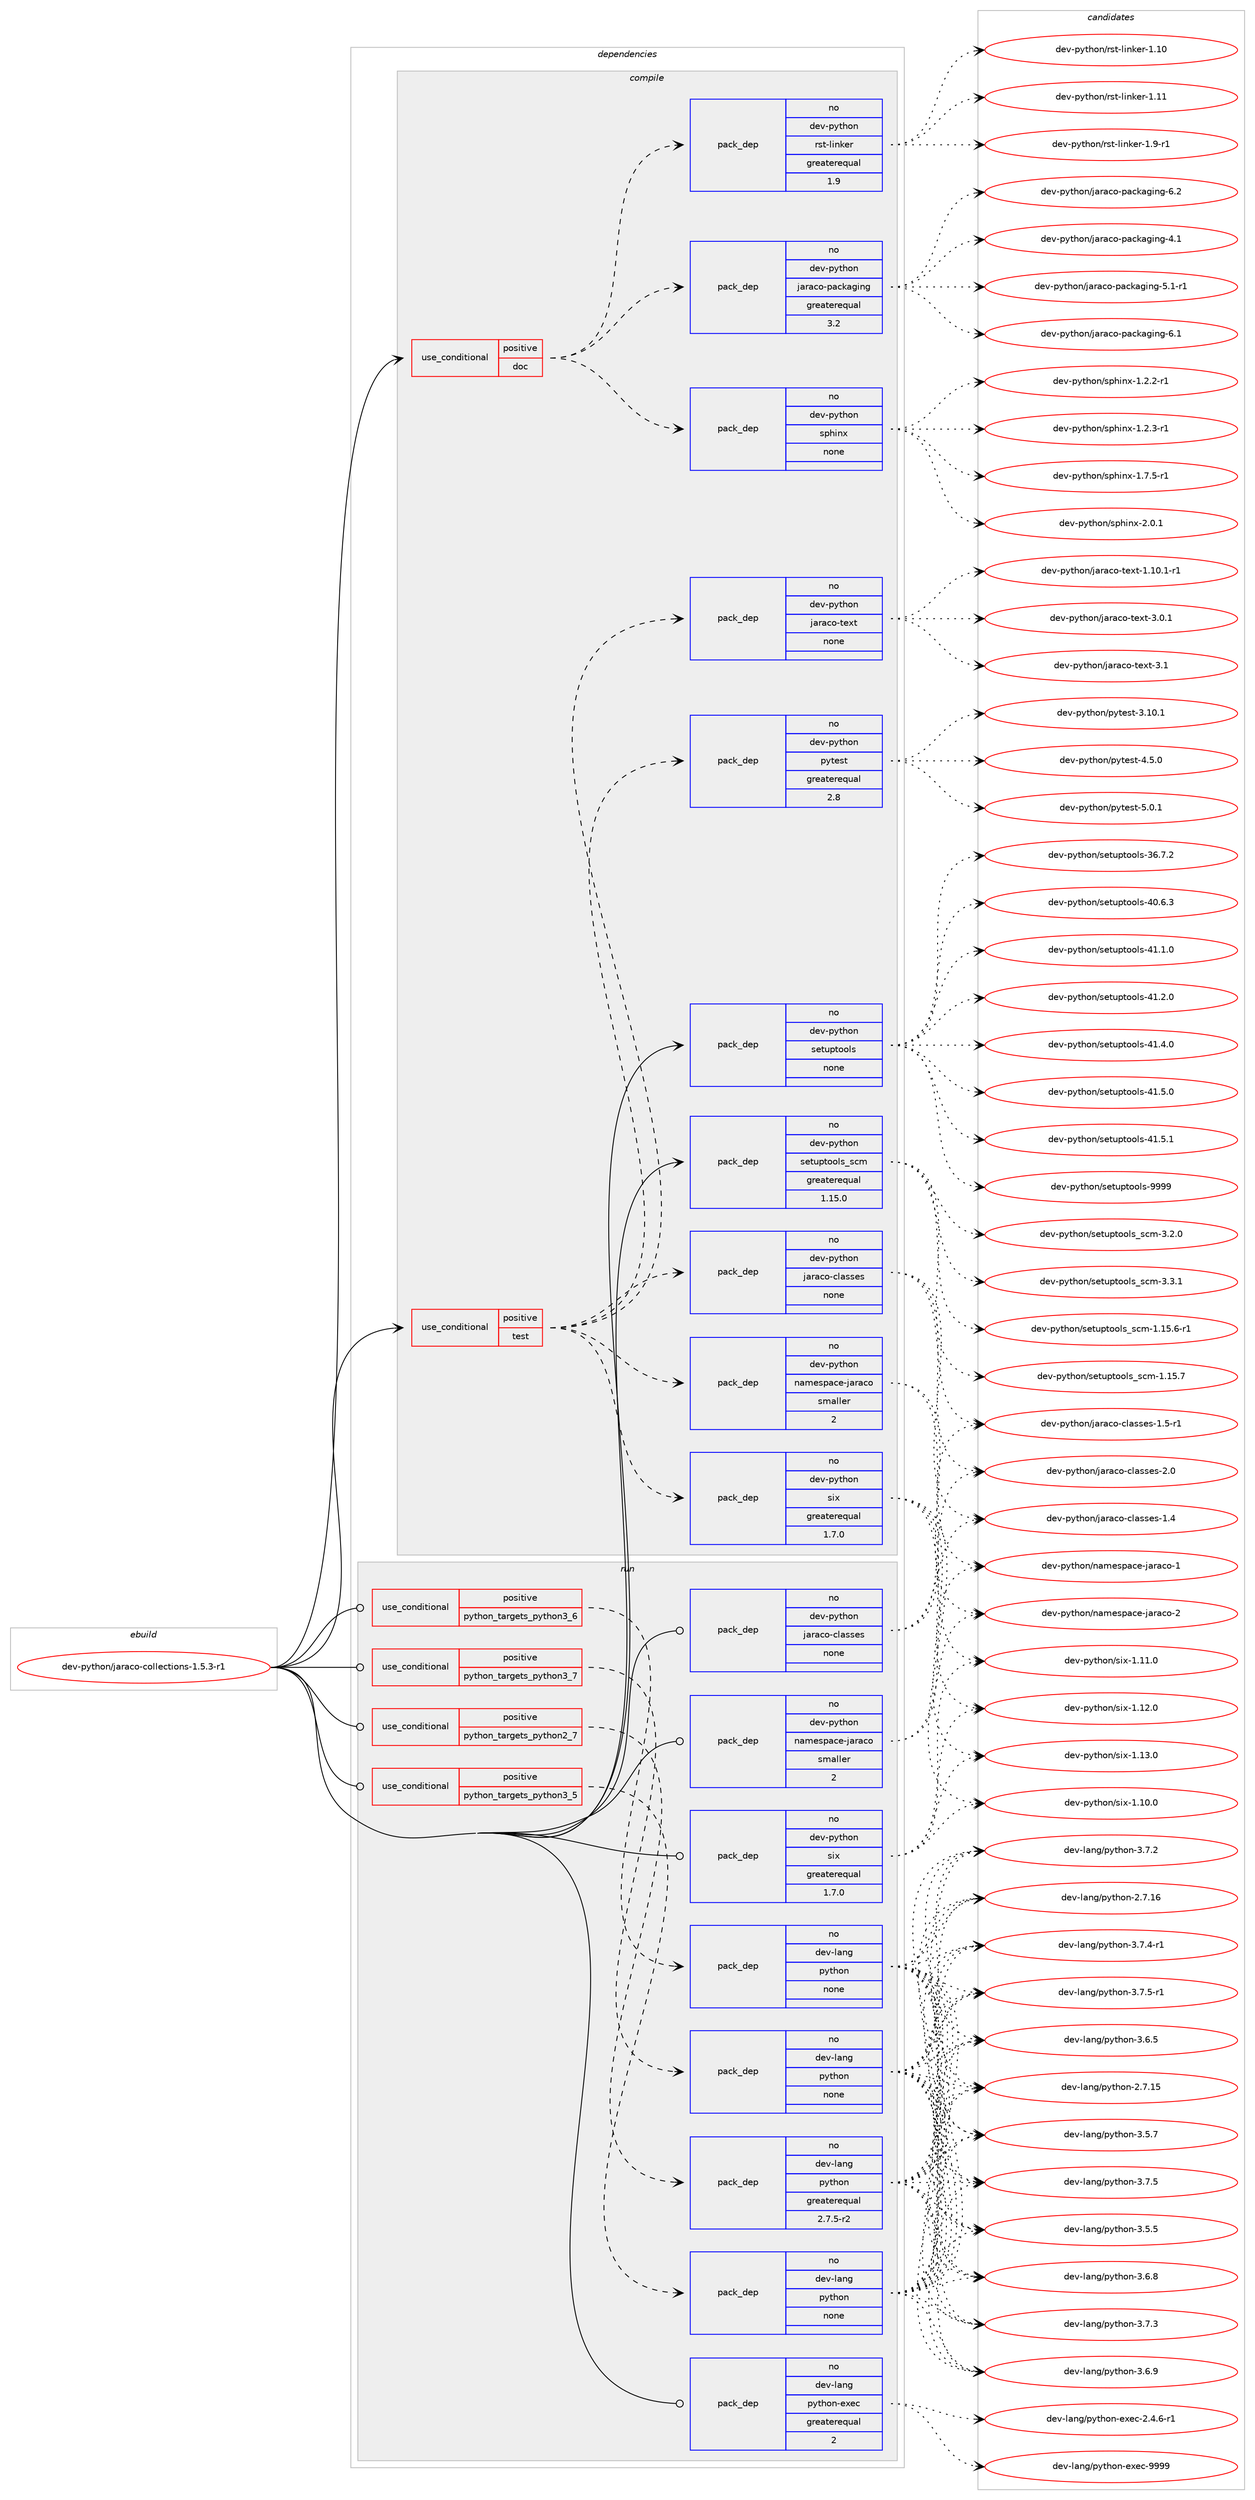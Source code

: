 digraph prolog {

# *************
# Graph options
# *************

newrank=true;
concentrate=true;
compound=true;
graph [rankdir=LR,fontname=Helvetica,fontsize=10,ranksep=1.5];#, ranksep=2.5, nodesep=0.2];
edge  [arrowhead=vee];
node  [fontname=Helvetica,fontsize=10];

# **********
# The ebuild
# **********

subgraph cluster_leftcol {
color=gray;
rank=same;
label=<<i>ebuild</i>>;
id [label="dev-python/jaraco-collections-1.5.3-r1", color=red, width=4, href="../dev-python/jaraco-collections-1.5.3-r1.svg"];
}

# ****************
# The dependencies
# ****************

subgraph cluster_midcol {
color=gray;
label=<<i>dependencies</i>>;
subgraph cluster_compile {
fillcolor="#eeeeee";
style=filled;
label=<<i>compile</i>>;
subgraph cond141171 {
dependency610388 [label=<<TABLE BORDER="0" CELLBORDER="1" CELLSPACING="0" CELLPADDING="4"><TR><TD ROWSPAN="3" CELLPADDING="10">use_conditional</TD></TR><TR><TD>positive</TD></TR><TR><TD>doc</TD></TR></TABLE>>, shape=none, color=red];
subgraph pack457418 {
dependency610389 [label=<<TABLE BORDER="0" CELLBORDER="1" CELLSPACING="0" CELLPADDING="4" WIDTH="220"><TR><TD ROWSPAN="6" CELLPADDING="30">pack_dep</TD></TR><TR><TD WIDTH="110">no</TD></TR><TR><TD>dev-python</TD></TR><TR><TD>jaraco-packaging</TD></TR><TR><TD>greaterequal</TD></TR><TR><TD>3.2</TD></TR></TABLE>>, shape=none, color=blue];
}
dependency610388:e -> dependency610389:w [weight=20,style="dashed",arrowhead="vee"];
subgraph pack457419 {
dependency610390 [label=<<TABLE BORDER="0" CELLBORDER="1" CELLSPACING="0" CELLPADDING="4" WIDTH="220"><TR><TD ROWSPAN="6" CELLPADDING="30">pack_dep</TD></TR><TR><TD WIDTH="110">no</TD></TR><TR><TD>dev-python</TD></TR><TR><TD>rst-linker</TD></TR><TR><TD>greaterequal</TD></TR><TR><TD>1.9</TD></TR></TABLE>>, shape=none, color=blue];
}
dependency610388:e -> dependency610390:w [weight=20,style="dashed",arrowhead="vee"];
subgraph pack457420 {
dependency610391 [label=<<TABLE BORDER="0" CELLBORDER="1" CELLSPACING="0" CELLPADDING="4" WIDTH="220"><TR><TD ROWSPAN="6" CELLPADDING="30">pack_dep</TD></TR><TR><TD WIDTH="110">no</TD></TR><TR><TD>dev-python</TD></TR><TR><TD>sphinx</TD></TR><TR><TD>none</TD></TR><TR><TD></TD></TR></TABLE>>, shape=none, color=blue];
}
dependency610388:e -> dependency610391:w [weight=20,style="dashed",arrowhead="vee"];
}
id:e -> dependency610388:w [weight=20,style="solid",arrowhead="vee"];
subgraph cond141172 {
dependency610392 [label=<<TABLE BORDER="0" CELLBORDER="1" CELLSPACING="0" CELLPADDING="4"><TR><TD ROWSPAN="3" CELLPADDING="10">use_conditional</TD></TR><TR><TD>positive</TD></TR><TR><TD>test</TD></TR></TABLE>>, shape=none, color=red];
subgraph pack457421 {
dependency610393 [label=<<TABLE BORDER="0" CELLBORDER="1" CELLSPACING="0" CELLPADDING="4" WIDTH="220"><TR><TD ROWSPAN="6" CELLPADDING="30">pack_dep</TD></TR><TR><TD WIDTH="110">no</TD></TR><TR><TD>dev-python</TD></TR><TR><TD>jaraco-text</TD></TR><TR><TD>none</TD></TR><TR><TD></TD></TR></TABLE>>, shape=none, color=blue];
}
dependency610392:e -> dependency610393:w [weight=20,style="dashed",arrowhead="vee"];
subgraph pack457422 {
dependency610394 [label=<<TABLE BORDER="0" CELLBORDER="1" CELLSPACING="0" CELLPADDING="4" WIDTH="220"><TR><TD ROWSPAN="6" CELLPADDING="30">pack_dep</TD></TR><TR><TD WIDTH="110">no</TD></TR><TR><TD>dev-python</TD></TR><TR><TD>namespace-jaraco</TD></TR><TR><TD>smaller</TD></TR><TR><TD>2</TD></TR></TABLE>>, shape=none, color=blue];
}
dependency610392:e -> dependency610394:w [weight=20,style="dashed",arrowhead="vee"];
subgraph pack457423 {
dependency610395 [label=<<TABLE BORDER="0" CELLBORDER="1" CELLSPACING="0" CELLPADDING="4" WIDTH="220"><TR><TD ROWSPAN="6" CELLPADDING="30">pack_dep</TD></TR><TR><TD WIDTH="110">no</TD></TR><TR><TD>dev-python</TD></TR><TR><TD>jaraco-classes</TD></TR><TR><TD>none</TD></TR><TR><TD></TD></TR></TABLE>>, shape=none, color=blue];
}
dependency610392:e -> dependency610395:w [weight=20,style="dashed",arrowhead="vee"];
subgraph pack457424 {
dependency610396 [label=<<TABLE BORDER="0" CELLBORDER="1" CELLSPACING="0" CELLPADDING="4" WIDTH="220"><TR><TD ROWSPAN="6" CELLPADDING="30">pack_dep</TD></TR><TR><TD WIDTH="110">no</TD></TR><TR><TD>dev-python</TD></TR><TR><TD>six</TD></TR><TR><TD>greaterequal</TD></TR><TR><TD>1.7.0</TD></TR></TABLE>>, shape=none, color=blue];
}
dependency610392:e -> dependency610396:w [weight=20,style="dashed",arrowhead="vee"];
subgraph pack457425 {
dependency610397 [label=<<TABLE BORDER="0" CELLBORDER="1" CELLSPACING="0" CELLPADDING="4" WIDTH="220"><TR><TD ROWSPAN="6" CELLPADDING="30">pack_dep</TD></TR><TR><TD WIDTH="110">no</TD></TR><TR><TD>dev-python</TD></TR><TR><TD>pytest</TD></TR><TR><TD>greaterequal</TD></TR><TR><TD>2.8</TD></TR></TABLE>>, shape=none, color=blue];
}
dependency610392:e -> dependency610397:w [weight=20,style="dashed",arrowhead="vee"];
}
id:e -> dependency610392:w [weight=20,style="solid",arrowhead="vee"];
subgraph pack457426 {
dependency610398 [label=<<TABLE BORDER="0" CELLBORDER="1" CELLSPACING="0" CELLPADDING="4" WIDTH="220"><TR><TD ROWSPAN="6" CELLPADDING="30">pack_dep</TD></TR><TR><TD WIDTH="110">no</TD></TR><TR><TD>dev-python</TD></TR><TR><TD>setuptools</TD></TR><TR><TD>none</TD></TR><TR><TD></TD></TR></TABLE>>, shape=none, color=blue];
}
id:e -> dependency610398:w [weight=20,style="solid",arrowhead="vee"];
subgraph pack457427 {
dependency610399 [label=<<TABLE BORDER="0" CELLBORDER="1" CELLSPACING="0" CELLPADDING="4" WIDTH="220"><TR><TD ROWSPAN="6" CELLPADDING="30">pack_dep</TD></TR><TR><TD WIDTH="110">no</TD></TR><TR><TD>dev-python</TD></TR><TR><TD>setuptools_scm</TD></TR><TR><TD>greaterequal</TD></TR><TR><TD>1.15.0</TD></TR></TABLE>>, shape=none, color=blue];
}
id:e -> dependency610399:w [weight=20,style="solid",arrowhead="vee"];
}
subgraph cluster_compileandrun {
fillcolor="#eeeeee";
style=filled;
label=<<i>compile and run</i>>;
}
subgraph cluster_run {
fillcolor="#eeeeee";
style=filled;
label=<<i>run</i>>;
subgraph cond141173 {
dependency610400 [label=<<TABLE BORDER="0" CELLBORDER="1" CELLSPACING="0" CELLPADDING="4"><TR><TD ROWSPAN="3" CELLPADDING="10">use_conditional</TD></TR><TR><TD>positive</TD></TR><TR><TD>python_targets_python2_7</TD></TR></TABLE>>, shape=none, color=red];
subgraph pack457428 {
dependency610401 [label=<<TABLE BORDER="0" CELLBORDER="1" CELLSPACING="0" CELLPADDING="4" WIDTH="220"><TR><TD ROWSPAN="6" CELLPADDING="30">pack_dep</TD></TR><TR><TD WIDTH="110">no</TD></TR><TR><TD>dev-lang</TD></TR><TR><TD>python</TD></TR><TR><TD>greaterequal</TD></TR><TR><TD>2.7.5-r2</TD></TR></TABLE>>, shape=none, color=blue];
}
dependency610400:e -> dependency610401:w [weight=20,style="dashed",arrowhead="vee"];
}
id:e -> dependency610400:w [weight=20,style="solid",arrowhead="odot"];
subgraph cond141174 {
dependency610402 [label=<<TABLE BORDER="0" CELLBORDER="1" CELLSPACING="0" CELLPADDING="4"><TR><TD ROWSPAN="3" CELLPADDING="10">use_conditional</TD></TR><TR><TD>positive</TD></TR><TR><TD>python_targets_python3_5</TD></TR></TABLE>>, shape=none, color=red];
subgraph pack457429 {
dependency610403 [label=<<TABLE BORDER="0" CELLBORDER="1" CELLSPACING="0" CELLPADDING="4" WIDTH="220"><TR><TD ROWSPAN="6" CELLPADDING="30">pack_dep</TD></TR><TR><TD WIDTH="110">no</TD></TR><TR><TD>dev-lang</TD></TR><TR><TD>python</TD></TR><TR><TD>none</TD></TR><TR><TD></TD></TR></TABLE>>, shape=none, color=blue];
}
dependency610402:e -> dependency610403:w [weight=20,style="dashed",arrowhead="vee"];
}
id:e -> dependency610402:w [weight=20,style="solid",arrowhead="odot"];
subgraph cond141175 {
dependency610404 [label=<<TABLE BORDER="0" CELLBORDER="1" CELLSPACING="0" CELLPADDING="4"><TR><TD ROWSPAN="3" CELLPADDING="10">use_conditional</TD></TR><TR><TD>positive</TD></TR><TR><TD>python_targets_python3_6</TD></TR></TABLE>>, shape=none, color=red];
subgraph pack457430 {
dependency610405 [label=<<TABLE BORDER="0" CELLBORDER="1" CELLSPACING="0" CELLPADDING="4" WIDTH="220"><TR><TD ROWSPAN="6" CELLPADDING="30">pack_dep</TD></TR><TR><TD WIDTH="110">no</TD></TR><TR><TD>dev-lang</TD></TR><TR><TD>python</TD></TR><TR><TD>none</TD></TR><TR><TD></TD></TR></TABLE>>, shape=none, color=blue];
}
dependency610404:e -> dependency610405:w [weight=20,style="dashed",arrowhead="vee"];
}
id:e -> dependency610404:w [weight=20,style="solid",arrowhead="odot"];
subgraph cond141176 {
dependency610406 [label=<<TABLE BORDER="0" CELLBORDER="1" CELLSPACING="0" CELLPADDING="4"><TR><TD ROWSPAN="3" CELLPADDING="10">use_conditional</TD></TR><TR><TD>positive</TD></TR><TR><TD>python_targets_python3_7</TD></TR></TABLE>>, shape=none, color=red];
subgraph pack457431 {
dependency610407 [label=<<TABLE BORDER="0" CELLBORDER="1" CELLSPACING="0" CELLPADDING="4" WIDTH="220"><TR><TD ROWSPAN="6" CELLPADDING="30">pack_dep</TD></TR><TR><TD WIDTH="110">no</TD></TR><TR><TD>dev-lang</TD></TR><TR><TD>python</TD></TR><TR><TD>none</TD></TR><TR><TD></TD></TR></TABLE>>, shape=none, color=blue];
}
dependency610406:e -> dependency610407:w [weight=20,style="dashed",arrowhead="vee"];
}
id:e -> dependency610406:w [weight=20,style="solid",arrowhead="odot"];
subgraph pack457432 {
dependency610408 [label=<<TABLE BORDER="0" CELLBORDER="1" CELLSPACING="0" CELLPADDING="4" WIDTH="220"><TR><TD ROWSPAN="6" CELLPADDING="30">pack_dep</TD></TR><TR><TD WIDTH="110">no</TD></TR><TR><TD>dev-lang</TD></TR><TR><TD>python-exec</TD></TR><TR><TD>greaterequal</TD></TR><TR><TD>2</TD></TR></TABLE>>, shape=none, color=blue];
}
id:e -> dependency610408:w [weight=20,style="solid",arrowhead="odot"];
subgraph pack457433 {
dependency610409 [label=<<TABLE BORDER="0" CELLBORDER="1" CELLSPACING="0" CELLPADDING="4" WIDTH="220"><TR><TD ROWSPAN="6" CELLPADDING="30">pack_dep</TD></TR><TR><TD WIDTH="110">no</TD></TR><TR><TD>dev-python</TD></TR><TR><TD>jaraco-classes</TD></TR><TR><TD>none</TD></TR><TR><TD></TD></TR></TABLE>>, shape=none, color=blue];
}
id:e -> dependency610409:w [weight=20,style="solid",arrowhead="odot"];
subgraph pack457434 {
dependency610410 [label=<<TABLE BORDER="0" CELLBORDER="1" CELLSPACING="0" CELLPADDING="4" WIDTH="220"><TR><TD ROWSPAN="6" CELLPADDING="30">pack_dep</TD></TR><TR><TD WIDTH="110">no</TD></TR><TR><TD>dev-python</TD></TR><TR><TD>namespace-jaraco</TD></TR><TR><TD>smaller</TD></TR><TR><TD>2</TD></TR></TABLE>>, shape=none, color=blue];
}
id:e -> dependency610410:w [weight=20,style="solid",arrowhead="odot"];
subgraph pack457435 {
dependency610411 [label=<<TABLE BORDER="0" CELLBORDER="1" CELLSPACING="0" CELLPADDING="4" WIDTH="220"><TR><TD ROWSPAN="6" CELLPADDING="30">pack_dep</TD></TR><TR><TD WIDTH="110">no</TD></TR><TR><TD>dev-python</TD></TR><TR><TD>six</TD></TR><TR><TD>greaterequal</TD></TR><TR><TD>1.7.0</TD></TR></TABLE>>, shape=none, color=blue];
}
id:e -> dependency610411:w [weight=20,style="solid",arrowhead="odot"];
}
}

# **************
# The candidates
# **************

subgraph cluster_choices {
rank=same;
color=gray;
label=<<i>candidates</i>>;

subgraph choice457418 {
color=black;
nodesep=1;
choice10010111845112121116104111110471069711497991114511297991079710310511010345524649 [label="dev-python/jaraco-packaging-4.1", color=red, width=4,href="../dev-python/jaraco-packaging-4.1.svg"];
choice100101118451121211161041111104710697114979911145112979910797103105110103455346494511449 [label="dev-python/jaraco-packaging-5.1-r1", color=red, width=4,href="../dev-python/jaraco-packaging-5.1-r1.svg"];
choice10010111845112121116104111110471069711497991114511297991079710310511010345544649 [label="dev-python/jaraco-packaging-6.1", color=red, width=4,href="../dev-python/jaraco-packaging-6.1.svg"];
choice10010111845112121116104111110471069711497991114511297991079710310511010345544650 [label="dev-python/jaraco-packaging-6.2", color=red, width=4,href="../dev-python/jaraco-packaging-6.2.svg"];
dependency610389:e -> choice10010111845112121116104111110471069711497991114511297991079710310511010345524649:w [style=dotted,weight="100"];
dependency610389:e -> choice100101118451121211161041111104710697114979911145112979910797103105110103455346494511449:w [style=dotted,weight="100"];
dependency610389:e -> choice10010111845112121116104111110471069711497991114511297991079710310511010345544649:w [style=dotted,weight="100"];
dependency610389:e -> choice10010111845112121116104111110471069711497991114511297991079710310511010345544650:w [style=dotted,weight="100"];
}
subgraph choice457419 {
color=black;
nodesep=1;
choice1001011184511212111610411111047114115116451081051101071011144549464948 [label="dev-python/rst-linker-1.10", color=red, width=4,href="../dev-python/rst-linker-1.10.svg"];
choice1001011184511212111610411111047114115116451081051101071011144549464949 [label="dev-python/rst-linker-1.11", color=red, width=4,href="../dev-python/rst-linker-1.11.svg"];
choice100101118451121211161041111104711411511645108105110107101114454946574511449 [label="dev-python/rst-linker-1.9-r1", color=red, width=4,href="../dev-python/rst-linker-1.9-r1.svg"];
dependency610390:e -> choice1001011184511212111610411111047114115116451081051101071011144549464948:w [style=dotted,weight="100"];
dependency610390:e -> choice1001011184511212111610411111047114115116451081051101071011144549464949:w [style=dotted,weight="100"];
dependency610390:e -> choice100101118451121211161041111104711411511645108105110107101114454946574511449:w [style=dotted,weight="100"];
}
subgraph choice457420 {
color=black;
nodesep=1;
choice10010111845112121116104111110471151121041051101204549465046504511449 [label="dev-python/sphinx-1.2.2-r1", color=red, width=4,href="../dev-python/sphinx-1.2.2-r1.svg"];
choice10010111845112121116104111110471151121041051101204549465046514511449 [label="dev-python/sphinx-1.2.3-r1", color=red, width=4,href="../dev-python/sphinx-1.2.3-r1.svg"];
choice10010111845112121116104111110471151121041051101204549465546534511449 [label="dev-python/sphinx-1.7.5-r1", color=red, width=4,href="../dev-python/sphinx-1.7.5-r1.svg"];
choice1001011184511212111610411111047115112104105110120455046484649 [label="dev-python/sphinx-2.0.1", color=red, width=4,href="../dev-python/sphinx-2.0.1.svg"];
dependency610391:e -> choice10010111845112121116104111110471151121041051101204549465046504511449:w [style=dotted,weight="100"];
dependency610391:e -> choice10010111845112121116104111110471151121041051101204549465046514511449:w [style=dotted,weight="100"];
dependency610391:e -> choice10010111845112121116104111110471151121041051101204549465546534511449:w [style=dotted,weight="100"];
dependency610391:e -> choice1001011184511212111610411111047115112104105110120455046484649:w [style=dotted,weight="100"];
}
subgraph choice457421 {
color=black;
nodesep=1;
choice100101118451121211161041111104710697114979911145116101120116454946494846494511449 [label="dev-python/jaraco-text-1.10.1-r1", color=red, width=4,href="../dev-python/jaraco-text-1.10.1-r1.svg"];
choice100101118451121211161041111104710697114979911145116101120116455146484649 [label="dev-python/jaraco-text-3.0.1", color=red, width=4,href="../dev-python/jaraco-text-3.0.1.svg"];
choice10010111845112121116104111110471069711497991114511610112011645514649 [label="dev-python/jaraco-text-3.1", color=red, width=4,href="../dev-python/jaraco-text-3.1.svg"];
dependency610393:e -> choice100101118451121211161041111104710697114979911145116101120116454946494846494511449:w [style=dotted,weight="100"];
dependency610393:e -> choice100101118451121211161041111104710697114979911145116101120116455146484649:w [style=dotted,weight="100"];
dependency610393:e -> choice10010111845112121116104111110471069711497991114511610112011645514649:w [style=dotted,weight="100"];
}
subgraph choice457422 {
color=black;
nodesep=1;
choice1001011184511212111610411111047110971091011151129799101451069711497991114549 [label="dev-python/namespace-jaraco-1", color=red, width=4,href="../dev-python/namespace-jaraco-1.svg"];
choice1001011184511212111610411111047110971091011151129799101451069711497991114550 [label="dev-python/namespace-jaraco-2", color=red, width=4,href="../dev-python/namespace-jaraco-2.svg"];
dependency610394:e -> choice1001011184511212111610411111047110971091011151129799101451069711497991114549:w [style=dotted,weight="100"];
dependency610394:e -> choice1001011184511212111610411111047110971091011151129799101451069711497991114550:w [style=dotted,weight="100"];
}
subgraph choice457423 {
color=black;
nodesep=1;
choice100101118451121211161041111104710697114979911145991089711511510111545494652 [label="dev-python/jaraco-classes-1.4", color=red, width=4,href="../dev-python/jaraco-classes-1.4.svg"];
choice1001011184511212111610411111047106971149799111459910897115115101115454946534511449 [label="dev-python/jaraco-classes-1.5-r1", color=red, width=4,href="../dev-python/jaraco-classes-1.5-r1.svg"];
choice100101118451121211161041111104710697114979911145991089711511510111545504648 [label="dev-python/jaraco-classes-2.0", color=red, width=4,href="../dev-python/jaraco-classes-2.0.svg"];
dependency610395:e -> choice100101118451121211161041111104710697114979911145991089711511510111545494652:w [style=dotted,weight="100"];
dependency610395:e -> choice1001011184511212111610411111047106971149799111459910897115115101115454946534511449:w [style=dotted,weight="100"];
dependency610395:e -> choice100101118451121211161041111104710697114979911145991089711511510111545504648:w [style=dotted,weight="100"];
}
subgraph choice457424 {
color=black;
nodesep=1;
choice100101118451121211161041111104711510512045494649484648 [label="dev-python/six-1.10.0", color=red, width=4,href="../dev-python/six-1.10.0.svg"];
choice100101118451121211161041111104711510512045494649494648 [label="dev-python/six-1.11.0", color=red, width=4,href="../dev-python/six-1.11.0.svg"];
choice100101118451121211161041111104711510512045494649504648 [label="dev-python/six-1.12.0", color=red, width=4,href="../dev-python/six-1.12.0.svg"];
choice100101118451121211161041111104711510512045494649514648 [label="dev-python/six-1.13.0", color=red, width=4,href="../dev-python/six-1.13.0.svg"];
dependency610396:e -> choice100101118451121211161041111104711510512045494649484648:w [style=dotted,weight="100"];
dependency610396:e -> choice100101118451121211161041111104711510512045494649494648:w [style=dotted,weight="100"];
dependency610396:e -> choice100101118451121211161041111104711510512045494649504648:w [style=dotted,weight="100"];
dependency610396:e -> choice100101118451121211161041111104711510512045494649514648:w [style=dotted,weight="100"];
}
subgraph choice457425 {
color=black;
nodesep=1;
choice100101118451121211161041111104711212111610111511645514649484649 [label="dev-python/pytest-3.10.1", color=red, width=4,href="../dev-python/pytest-3.10.1.svg"];
choice1001011184511212111610411111047112121116101115116455246534648 [label="dev-python/pytest-4.5.0", color=red, width=4,href="../dev-python/pytest-4.5.0.svg"];
choice1001011184511212111610411111047112121116101115116455346484649 [label="dev-python/pytest-5.0.1", color=red, width=4,href="../dev-python/pytest-5.0.1.svg"];
dependency610397:e -> choice100101118451121211161041111104711212111610111511645514649484649:w [style=dotted,weight="100"];
dependency610397:e -> choice1001011184511212111610411111047112121116101115116455246534648:w [style=dotted,weight="100"];
dependency610397:e -> choice1001011184511212111610411111047112121116101115116455346484649:w [style=dotted,weight="100"];
}
subgraph choice457426 {
color=black;
nodesep=1;
choice100101118451121211161041111104711510111611711211611111110811545515446554650 [label="dev-python/setuptools-36.7.2", color=red, width=4,href="../dev-python/setuptools-36.7.2.svg"];
choice100101118451121211161041111104711510111611711211611111110811545524846544651 [label="dev-python/setuptools-40.6.3", color=red, width=4,href="../dev-python/setuptools-40.6.3.svg"];
choice100101118451121211161041111104711510111611711211611111110811545524946494648 [label="dev-python/setuptools-41.1.0", color=red, width=4,href="../dev-python/setuptools-41.1.0.svg"];
choice100101118451121211161041111104711510111611711211611111110811545524946504648 [label="dev-python/setuptools-41.2.0", color=red, width=4,href="../dev-python/setuptools-41.2.0.svg"];
choice100101118451121211161041111104711510111611711211611111110811545524946524648 [label="dev-python/setuptools-41.4.0", color=red, width=4,href="../dev-python/setuptools-41.4.0.svg"];
choice100101118451121211161041111104711510111611711211611111110811545524946534648 [label="dev-python/setuptools-41.5.0", color=red, width=4,href="../dev-python/setuptools-41.5.0.svg"];
choice100101118451121211161041111104711510111611711211611111110811545524946534649 [label="dev-python/setuptools-41.5.1", color=red, width=4,href="../dev-python/setuptools-41.5.1.svg"];
choice10010111845112121116104111110471151011161171121161111111081154557575757 [label="dev-python/setuptools-9999", color=red, width=4,href="../dev-python/setuptools-9999.svg"];
dependency610398:e -> choice100101118451121211161041111104711510111611711211611111110811545515446554650:w [style=dotted,weight="100"];
dependency610398:e -> choice100101118451121211161041111104711510111611711211611111110811545524846544651:w [style=dotted,weight="100"];
dependency610398:e -> choice100101118451121211161041111104711510111611711211611111110811545524946494648:w [style=dotted,weight="100"];
dependency610398:e -> choice100101118451121211161041111104711510111611711211611111110811545524946504648:w [style=dotted,weight="100"];
dependency610398:e -> choice100101118451121211161041111104711510111611711211611111110811545524946524648:w [style=dotted,weight="100"];
dependency610398:e -> choice100101118451121211161041111104711510111611711211611111110811545524946534648:w [style=dotted,weight="100"];
dependency610398:e -> choice100101118451121211161041111104711510111611711211611111110811545524946534649:w [style=dotted,weight="100"];
dependency610398:e -> choice10010111845112121116104111110471151011161171121161111111081154557575757:w [style=dotted,weight="100"];
}
subgraph choice457427 {
color=black;
nodesep=1;
choice10010111845112121116104111110471151011161171121161111111081159511599109454946495346544511449 [label="dev-python/setuptools_scm-1.15.6-r1", color=red, width=4,href="../dev-python/setuptools_scm-1.15.6-r1.svg"];
choice1001011184511212111610411111047115101116117112116111111108115951159910945494649534655 [label="dev-python/setuptools_scm-1.15.7", color=red, width=4,href="../dev-python/setuptools_scm-1.15.7.svg"];
choice10010111845112121116104111110471151011161171121161111111081159511599109455146504648 [label="dev-python/setuptools_scm-3.2.0", color=red, width=4,href="../dev-python/setuptools_scm-3.2.0.svg"];
choice10010111845112121116104111110471151011161171121161111111081159511599109455146514649 [label="dev-python/setuptools_scm-3.3.1", color=red, width=4,href="../dev-python/setuptools_scm-3.3.1.svg"];
dependency610399:e -> choice10010111845112121116104111110471151011161171121161111111081159511599109454946495346544511449:w [style=dotted,weight="100"];
dependency610399:e -> choice1001011184511212111610411111047115101116117112116111111108115951159910945494649534655:w [style=dotted,weight="100"];
dependency610399:e -> choice10010111845112121116104111110471151011161171121161111111081159511599109455146504648:w [style=dotted,weight="100"];
dependency610399:e -> choice10010111845112121116104111110471151011161171121161111111081159511599109455146514649:w [style=dotted,weight="100"];
}
subgraph choice457428 {
color=black;
nodesep=1;
choice10010111845108971101034711212111610411111045504655464953 [label="dev-lang/python-2.7.15", color=red, width=4,href="../dev-lang/python-2.7.15.svg"];
choice10010111845108971101034711212111610411111045504655464954 [label="dev-lang/python-2.7.16", color=red, width=4,href="../dev-lang/python-2.7.16.svg"];
choice100101118451089711010347112121116104111110455146534653 [label="dev-lang/python-3.5.5", color=red, width=4,href="../dev-lang/python-3.5.5.svg"];
choice100101118451089711010347112121116104111110455146534655 [label="dev-lang/python-3.5.7", color=red, width=4,href="../dev-lang/python-3.5.7.svg"];
choice100101118451089711010347112121116104111110455146544653 [label="dev-lang/python-3.6.5", color=red, width=4,href="../dev-lang/python-3.6.5.svg"];
choice100101118451089711010347112121116104111110455146544656 [label="dev-lang/python-3.6.8", color=red, width=4,href="../dev-lang/python-3.6.8.svg"];
choice100101118451089711010347112121116104111110455146544657 [label="dev-lang/python-3.6.9", color=red, width=4,href="../dev-lang/python-3.6.9.svg"];
choice100101118451089711010347112121116104111110455146554650 [label="dev-lang/python-3.7.2", color=red, width=4,href="../dev-lang/python-3.7.2.svg"];
choice100101118451089711010347112121116104111110455146554651 [label="dev-lang/python-3.7.3", color=red, width=4,href="../dev-lang/python-3.7.3.svg"];
choice1001011184510897110103471121211161041111104551465546524511449 [label="dev-lang/python-3.7.4-r1", color=red, width=4,href="../dev-lang/python-3.7.4-r1.svg"];
choice100101118451089711010347112121116104111110455146554653 [label="dev-lang/python-3.7.5", color=red, width=4,href="../dev-lang/python-3.7.5.svg"];
choice1001011184510897110103471121211161041111104551465546534511449 [label="dev-lang/python-3.7.5-r1", color=red, width=4,href="../dev-lang/python-3.7.5-r1.svg"];
dependency610401:e -> choice10010111845108971101034711212111610411111045504655464953:w [style=dotted,weight="100"];
dependency610401:e -> choice10010111845108971101034711212111610411111045504655464954:w [style=dotted,weight="100"];
dependency610401:e -> choice100101118451089711010347112121116104111110455146534653:w [style=dotted,weight="100"];
dependency610401:e -> choice100101118451089711010347112121116104111110455146534655:w [style=dotted,weight="100"];
dependency610401:e -> choice100101118451089711010347112121116104111110455146544653:w [style=dotted,weight="100"];
dependency610401:e -> choice100101118451089711010347112121116104111110455146544656:w [style=dotted,weight="100"];
dependency610401:e -> choice100101118451089711010347112121116104111110455146544657:w [style=dotted,weight="100"];
dependency610401:e -> choice100101118451089711010347112121116104111110455146554650:w [style=dotted,weight="100"];
dependency610401:e -> choice100101118451089711010347112121116104111110455146554651:w [style=dotted,weight="100"];
dependency610401:e -> choice1001011184510897110103471121211161041111104551465546524511449:w [style=dotted,weight="100"];
dependency610401:e -> choice100101118451089711010347112121116104111110455146554653:w [style=dotted,weight="100"];
dependency610401:e -> choice1001011184510897110103471121211161041111104551465546534511449:w [style=dotted,weight="100"];
}
subgraph choice457429 {
color=black;
nodesep=1;
choice10010111845108971101034711212111610411111045504655464953 [label="dev-lang/python-2.7.15", color=red, width=4,href="../dev-lang/python-2.7.15.svg"];
choice10010111845108971101034711212111610411111045504655464954 [label="dev-lang/python-2.7.16", color=red, width=4,href="../dev-lang/python-2.7.16.svg"];
choice100101118451089711010347112121116104111110455146534653 [label="dev-lang/python-3.5.5", color=red, width=4,href="../dev-lang/python-3.5.5.svg"];
choice100101118451089711010347112121116104111110455146534655 [label="dev-lang/python-3.5.7", color=red, width=4,href="../dev-lang/python-3.5.7.svg"];
choice100101118451089711010347112121116104111110455146544653 [label="dev-lang/python-3.6.5", color=red, width=4,href="../dev-lang/python-3.6.5.svg"];
choice100101118451089711010347112121116104111110455146544656 [label="dev-lang/python-3.6.8", color=red, width=4,href="../dev-lang/python-3.6.8.svg"];
choice100101118451089711010347112121116104111110455146544657 [label="dev-lang/python-3.6.9", color=red, width=4,href="../dev-lang/python-3.6.9.svg"];
choice100101118451089711010347112121116104111110455146554650 [label="dev-lang/python-3.7.2", color=red, width=4,href="../dev-lang/python-3.7.2.svg"];
choice100101118451089711010347112121116104111110455146554651 [label="dev-lang/python-3.7.3", color=red, width=4,href="../dev-lang/python-3.7.3.svg"];
choice1001011184510897110103471121211161041111104551465546524511449 [label="dev-lang/python-3.7.4-r1", color=red, width=4,href="../dev-lang/python-3.7.4-r1.svg"];
choice100101118451089711010347112121116104111110455146554653 [label="dev-lang/python-3.7.5", color=red, width=4,href="../dev-lang/python-3.7.5.svg"];
choice1001011184510897110103471121211161041111104551465546534511449 [label="dev-lang/python-3.7.5-r1", color=red, width=4,href="../dev-lang/python-3.7.5-r1.svg"];
dependency610403:e -> choice10010111845108971101034711212111610411111045504655464953:w [style=dotted,weight="100"];
dependency610403:e -> choice10010111845108971101034711212111610411111045504655464954:w [style=dotted,weight="100"];
dependency610403:e -> choice100101118451089711010347112121116104111110455146534653:w [style=dotted,weight="100"];
dependency610403:e -> choice100101118451089711010347112121116104111110455146534655:w [style=dotted,weight="100"];
dependency610403:e -> choice100101118451089711010347112121116104111110455146544653:w [style=dotted,weight="100"];
dependency610403:e -> choice100101118451089711010347112121116104111110455146544656:w [style=dotted,weight="100"];
dependency610403:e -> choice100101118451089711010347112121116104111110455146544657:w [style=dotted,weight="100"];
dependency610403:e -> choice100101118451089711010347112121116104111110455146554650:w [style=dotted,weight="100"];
dependency610403:e -> choice100101118451089711010347112121116104111110455146554651:w [style=dotted,weight="100"];
dependency610403:e -> choice1001011184510897110103471121211161041111104551465546524511449:w [style=dotted,weight="100"];
dependency610403:e -> choice100101118451089711010347112121116104111110455146554653:w [style=dotted,weight="100"];
dependency610403:e -> choice1001011184510897110103471121211161041111104551465546534511449:w [style=dotted,weight="100"];
}
subgraph choice457430 {
color=black;
nodesep=1;
choice10010111845108971101034711212111610411111045504655464953 [label="dev-lang/python-2.7.15", color=red, width=4,href="../dev-lang/python-2.7.15.svg"];
choice10010111845108971101034711212111610411111045504655464954 [label="dev-lang/python-2.7.16", color=red, width=4,href="../dev-lang/python-2.7.16.svg"];
choice100101118451089711010347112121116104111110455146534653 [label="dev-lang/python-3.5.5", color=red, width=4,href="../dev-lang/python-3.5.5.svg"];
choice100101118451089711010347112121116104111110455146534655 [label="dev-lang/python-3.5.7", color=red, width=4,href="../dev-lang/python-3.5.7.svg"];
choice100101118451089711010347112121116104111110455146544653 [label="dev-lang/python-3.6.5", color=red, width=4,href="../dev-lang/python-3.6.5.svg"];
choice100101118451089711010347112121116104111110455146544656 [label="dev-lang/python-3.6.8", color=red, width=4,href="../dev-lang/python-3.6.8.svg"];
choice100101118451089711010347112121116104111110455146544657 [label="dev-lang/python-3.6.9", color=red, width=4,href="../dev-lang/python-3.6.9.svg"];
choice100101118451089711010347112121116104111110455146554650 [label="dev-lang/python-3.7.2", color=red, width=4,href="../dev-lang/python-3.7.2.svg"];
choice100101118451089711010347112121116104111110455146554651 [label="dev-lang/python-3.7.3", color=red, width=4,href="../dev-lang/python-3.7.3.svg"];
choice1001011184510897110103471121211161041111104551465546524511449 [label="dev-lang/python-3.7.4-r1", color=red, width=4,href="../dev-lang/python-3.7.4-r1.svg"];
choice100101118451089711010347112121116104111110455146554653 [label="dev-lang/python-3.7.5", color=red, width=4,href="../dev-lang/python-3.7.5.svg"];
choice1001011184510897110103471121211161041111104551465546534511449 [label="dev-lang/python-3.7.5-r1", color=red, width=4,href="../dev-lang/python-3.7.5-r1.svg"];
dependency610405:e -> choice10010111845108971101034711212111610411111045504655464953:w [style=dotted,weight="100"];
dependency610405:e -> choice10010111845108971101034711212111610411111045504655464954:w [style=dotted,weight="100"];
dependency610405:e -> choice100101118451089711010347112121116104111110455146534653:w [style=dotted,weight="100"];
dependency610405:e -> choice100101118451089711010347112121116104111110455146534655:w [style=dotted,weight="100"];
dependency610405:e -> choice100101118451089711010347112121116104111110455146544653:w [style=dotted,weight="100"];
dependency610405:e -> choice100101118451089711010347112121116104111110455146544656:w [style=dotted,weight="100"];
dependency610405:e -> choice100101118451089711010347112121116104111110455146544657:w [style=dotted,weight="100"];
dependency610405:e -> choice100101118451089711010347112121116104111110455146554650:w [style=dotted,weight="100"];
dependency610405:e -> choice100101118451089711010347112121116104111110455146554651:w [style=dotted,weight="100"];
dependency610405:e -> choice1001011184510897110103471121211161041111104551465546524511449:w [style=dotted,weight="100"];
dependency610405:e -> choice100101118451089711010347112121116104111110455146554653:w [style=dotted,weight="100"];
dependency610405:e -> choice1001011184510897110103471121211161041111104551465546534511449:w [style=dotted,weight="100"];
}
subgraph choice457431 {
color=black;
nodesep=1;
choice10010111845108971101034711212111610411111045504655464953 [label="dev-lang/python-2.7.15", color=red, width=4,href="../dev-lang/python-2.7.15.svg"];
choice10010111845108971101034711212111610411111045504655464954 [label="dev-lang/python-2.7.16", color=red, width=4,href="../dev-lang/python-2.7.16.svg"];
choice100101118451089711010347112121116104111110455146534653 [label="dev-lang/python-3.5.5", color=red, width=4,href="../dev-lang/python-3.5.5.svg"];
choice100101118451089711010347112121116104111110455146534655 [label="dev-lang/python-3.5.7", color=red, width=4,href="../dev-lang/python-3.5.7.svg"];
choice100101118451089711010347112121116104111110455146544653 [label="dev-lang/python-3.6.5", color=red, width=4,href="../dev-lang/python-3.6.5.svg"];
choice100101118451089711010347112121116104111110455146544656 [label="dev-lang/python-3.6.8", color=red, width=4,href="../dev-lang/python-3.6.8.svg"];
choice100101118451089711010347112121116104111110455146544657 [label="dev-lang/python-3.6.9", color=red, width=4,href="../dev-lang/python-3.6.9.svg"];
choice100101118451089711010347112121116104111110455146554650 [label="dev-lang/python-3.7.2", color=red, width=4,href="../dev-lang/python-3.7.2.svg"];
choice100101118451089711010347112121116104111110455146554651 [label="dev-lang/python-3.7.3", color=red, width=4,href="../dev-lang/python-3.7.3.svg"];
choice1001011184510897110103471121211161041111104551465546524511449 [label="dev-lang/python-3.7.4-r1", color=red, width=4,href="../dev-lang/python-3.7.4-r1.svg"];
choice100101118451089711010347112121116104111110455146554653 [label="dev-lang/python-3.7.5", color=red, width=4,href="../dev-lang/python-3.7.5.svg"];
choice1001011184510897110103471121211161041111104551465546534511449 [label="dev-lang/python-3.7.5-r1", color=red, width=4,href="../dev-lang/python-3.7.5-r1.svg"];
dependency610407:e -> choice10010111845108971101034711212111610411111045504655464953:w [style=dotted,weight="100"];
dependency610407:e -> choice10010111845108971101034711212111610411111045504655464954:w [style=dotted,weight="100"];
dependency610407:e -> choice100101118451089711010347112121116104111110455146534653:w [style=dotted,weight="100"];
dependency610407:e -> choice100101118451089711010347112121116104111110455146534655:w [style=dotted,weight="100"];
dependency610407:e -> choice100101118451089711010347112121116104111110455146544653:w [style=dotted,weight="100"];
dependency610407:e -> choice100101118451089711010347112121116104111110455146544656:w [style=dotted,weight="100"];
dependency610407:e -> choice100101118451089711010347112121116104111110455146544657:w [style=dotted,weight="100"];
dependency610407:e -> choice100101118451089711010347112121116104111110455146554650:w [style=dotted,weight="100"];
dependency610407:e -> choice100101118451089711010347112121116104111110455146554651:w [style=dotted,weight="100"];
dependency610407:e -> choice1001011184510897110103471121211161041111104551465546524511449:w [style=dotted,weight="100"];
dependency610407:e -> choice100101118451089711010347112121116104111110455146554653:w [style=dotted,weight="100"];
dependency610407:e -> choice1001011184510897110103471121211161041111104551465546534511449:w [style=dotted,weight="100"];
}
subgraph choice457432 {
color=black;
nodesep=1;
choice10010111845108971101034711212111610411111045101120101994550465246544511449 [label="dev-lang/python-exec-2.4.6-r1", color=red, width=4,href="../dev-lang/python-exec-2.4.6-r1.svg"];
choice10010111845108971101034711212111610411111045101120101994557575757 [label="dev-lang/python-exec-9999", color=red, width=4,href="../dev-lang/python-exec-9999.svg"];
dependency610408:e -> choice10010111845108971101034711212111610411111045101120101994550465246544511449:w [style=dotted,weight="100"];
dependency610408:e -> choice10010111845108971101034711212111610411111045101120101994557575757:w [style=dotted,weight="100"];
}
subgraph choice457433 {
color=black;
nodesep=1;
choice100101118451121211161041111104710697114979911145991089711511510111545494652 [label="dev-python/jaraco-classes-1.4", color=red, width=4,href="../dev-python/jaraco-classes-1.4.svg"];
choice1001011184511212111610411111047106971149799111459910897115115101115454946534511449 [label="dev-python/jaraco-classes-1.5-r1", color=red, width=4,href="../dev-python/jaraco-classes-1.5-r1.svg"];
choice100101118451121211161041111104710697114979911145991089711511510111545504648 [label="dev-python/jaraco-classes-2.0", color=red, width=4,href="../dev-python/jaraco-classes-2.0.svg"];
dependency610409:e -> choice100101118451121211161041111104710697114979911145991089711511510111545494652:w [style=dotted,weight="100"];
dependency610409:e -> choice1001011184511212111610411111047106971149799111459910897115115101115454946534511449:w [style=dotted,weight="100"];
dependency610409:e -> choice100101118451121211161041111104710697114979911145991089711511510111545504648:w [style=dotted,weight="100"];
}
subgraph choice457434 {
color=black;
nodesep=1;
choice1001011184511212111610411111047110971091011151129799101451069711497991114549 [label="dev-python/namespace-jaraco-1", color=red, width=4,href="../dev-python/namespace-jaraco-1.svg"];
choice1001011184511212111610411111047110971091011151129799101451069711497991114550 [label="dev-python/namespace-jaraco-2", color=red, width=4,href="../dev-python/namespace-jaraco-2.svg"];
dependency610410:e -> choice1001011184511212111610411111047110971091011151129799101451069711497991114549:w [style=dotted,weight="100"];
dependency610410:e -> choice1001011184511212111610411111047110971091011151129799101451069711497991114550:w [style=dotted,weight="100"];
}
subgraph choice457435 {
color=black;
nodesep=1;
choice100101118451121211161041111104711510512045494649484648 [label="dev-python/six-1.10.0", color=red, width=4,href="../dev-python/six-1.10.0.svg"];
choice100101118451121211161041111104711510512045494649494648 [label="dev-python/six-1.11.0", color=red, width=4,href="../dev-python/six-1.11.0.svg"];
choice100101118451121211161041111104711510512045494649504648 [label="dev-python/six-1.12.0", color=red, width=4,href="../dev-python/six-1.12.0.svg"];
choice100101118451121211161041111104711510512045494649514648 [label="dev-python/six-1.13.0", color=red, width=4,href="../dev-python/six-1.13.0.svg"];
dependency610411:e -> choice100101118451121211161041111104711510512045494649484648:w [style=dotted,weight="100"];
dependency610411:e -> choice100101118451121211161041111104711510512045494649494648:w [style=dotted,weight="100"];
dependency610411:e -> choice100101118451121211161041111104711510512045494649504648:w [style=dotted,weight="100"];
dependency610411:e -> choice100101118451121211161041111104711510512045494649514648:w [style=dotted,weight="100"];
}
}

}
